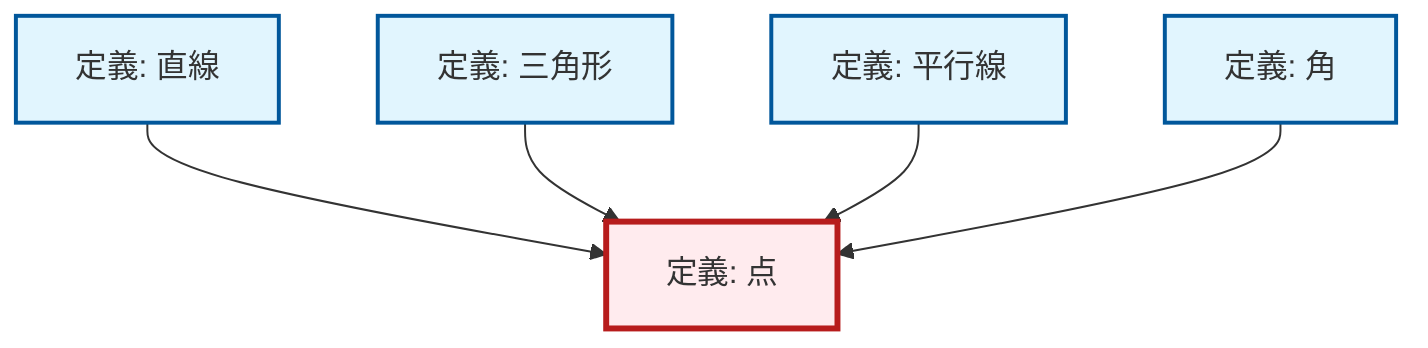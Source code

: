 graph TD
    classDef definition fill:#e1f5fe,stroke:#01579b,stroke-width:2px
    classDef theorem fill:#f3e5f5,stroke:#4a148c,stroke-width:2px
    classDef axiom fill:#fff3e0,stroke:#e65100,stroke-width:2px
    classDef example fill:#e8f5e9,stroke:#1b5e20,stroke-width:2px
    classDef current fill:#ffebee,stroke:#b71c1c,stroke-width:3px
    def-angle["定義: 角"]:::definition
    def-line["定義: 直線"]:::definition
    def-point["定義: 点"]:::definition
    def-triangle["定義: 三角形"]:::definition
    def-parallel["定義: 平行線"]:::definition
    def-line --> def-point
    def-triangle --> def-point
    def-parallel --> def-point
    def-angle --> def-point
    class def-point current